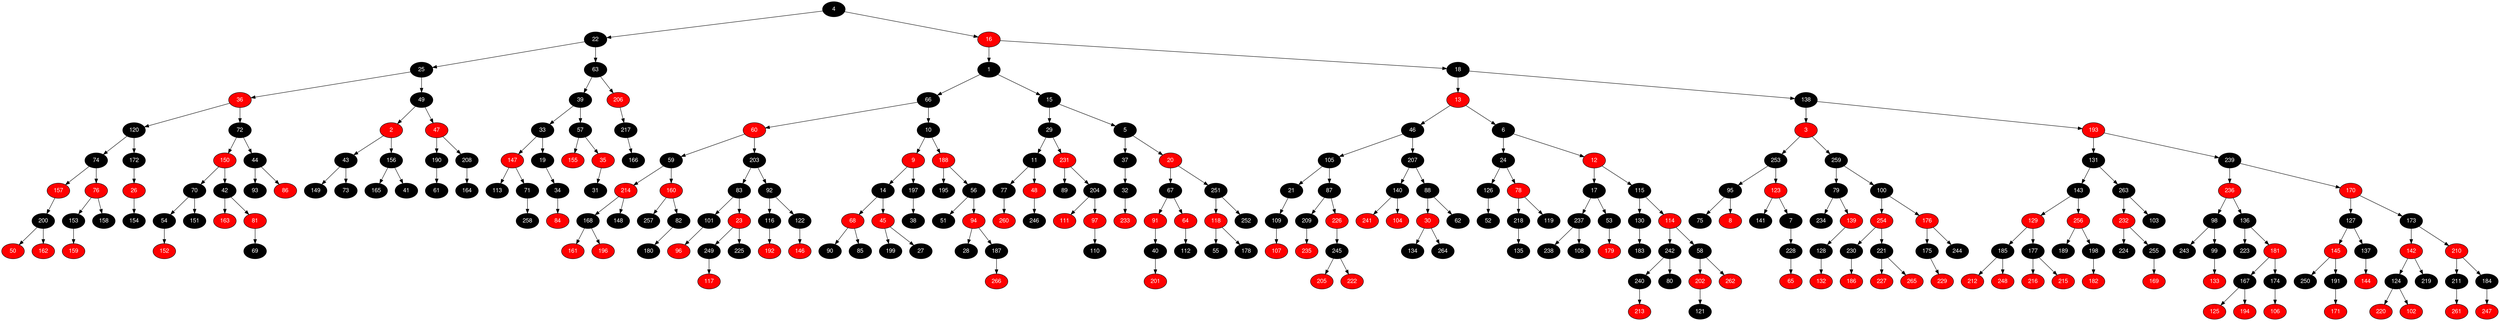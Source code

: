 digraph RB_Teste {
	node [fontname="Helvetica,Arial,sans-serif" style="filled"]
	edge [fontname="Helvetica,Arial,sans-serif" color="black"]

	{
		node [fillcolor=" black" fontcolor=" white"] 4 
		node [fillcolor=" black" fontcolor=" white"] 22 
		node [fillcolor=" black" fontcolor=" white"] 25 
		node [fillcolor=" red" fontcolor=" white"] 36 
		node [fillcolor=" black" fontcolor=" white"] 120 
		node [fillcolor=" black" fontcolor=" white"] 74 
		node [fillcolor=" red" fontcolor=" white"] 157 
		node [fillcolor=" black" fontcolor=" white"] 200 
		node [fillcolor=" red" fontcolor=" white"] 50 
		node [fillcolor=" red" fontcolor=" white"] 162 
		node [fillcolor=" red" fontcolor=" white"] 76 
		node [fillcolor=" black" fontcolor=" white"] 153 
		node [fillcolor=" red" fontcolor=" white"] 159 
		node [fillcolor=" black" fontcolor=" white"] 158 
		node [fillcolor=" black" fontcolor=" white"] 172 
		node [fillcolor=" red" fontcolor=" white"] 26 
		node [fillcolor=" black" fontcolor=" white"] 154 
		node [fillcolor=" black" fontcolor=" white"] 72 
		node [fillcolor=" red" fontcolor=" white"] 150 
		node [fillcolor=" black" fontcolor=" white"] 70 
		node [fillcolor=" black" fontcolor=" white"] 54 
		node [fillcolor=" red" fontcolor=" white"] 152 
		node [fillcolor=" black" fontcolor=" white"] 151 
		node [fillcolor=" black" fontcolor=" white"] 42 
		node [fillcolor=" red" fontcolor=" white"] 163 
		node [fillcolor=" red" fontcolor=" white"] 81 
		node [fillcolor=" black" fontcolor=" white"] 69 
		node [fillcolor=" black" fontcolor=" white"] 44 
		node [fillcolor=" black" fontcolor=" white"] 93 
		node [fillcolor=" red" fontcolor=" white"] 86 
		node [fillcolor=" black" fontcolor=" white"] 49 
		node [fillcolor=" red" fontcolor=" white"] 2 
		node [fillcolor=" black" fontcolor=" white"] 43 
		node [fillcolor=" black" fontcolor=" white"] 149 
		node [fillcolor=" black" fontcolor=" white"] 73 
		node [fillcolor=" black" fontcolor=" white"] 156 
		node [fillcolor=" black" fontcolor=" white"] 165 
		node [fillcolor=" black" fontcolor=" white"] 41 
		node [fillcolor=" red" fontcolor=" white"] 47 
		node [fillcolor=" black" fontcolor=" white"] 190 
		node [fillcolor=" black" fontcolor=" white"] 61 
		node [fillcolor=" black" fontcolor=" white"] 208 
		node [fillcolor=" black" fontcolor=" white"] 164 
		node [fillcolor=" black" fontcolor=" white"] 63 
		node [fillcolor=" black" fontcolor=" white"] 39 
		node [fillcolor=" black" fontcolor=" white"] 33 
		node [fillcolor=" red" fontcolor=" white"] 147 
		node [fillcolor=" black" fontcolor=" white"] 113 
		node [fillcolor=" black" fontcolor=" white"] 71 
		node [fillcolor=" black" fontcolor=" white"] 258 
		node [fillcolor=" black" fontcolor=" white"] 19 
		node [fillcolor=" black" fontcolor=" white"] 34 
		node [fillcolor=" red" fontcolor=" white"] 84 
		node [fillcolor=" black" fontcolor=" white"] 57 
		node [fillcolor=" red" fontcolor=" white"] 155 
		node [fillcolor=" red" fontcolor=" white"] 35 
		node [fillcolor=" black" fontcolor=" white"] 31 
		node [fillcolor=" red" fontcolor=" white"] 206 
		node [fillcolor=" black" fontcolor=" white"] 217 
		node [fillcolor=" black" fontcolor=" white"] 166 
		node [fillcolor=" red" fontcolor=" white"] 16 
		node [fillcolor=" black" fontcolor=" white"] 1 
		node [fillcolor=" black" fontcolor=" white"] 66 
		node [fillcolor=" red" fontcolor=" white"] 60 
		node [fillcolor=" black" fontcolor=" white"] 59 
		node [fillcolor=" red" fontcolor=" white"] 214 
		node [fillcolor=" black" fontcolor=" white"] 168 
		node [fillcolor=" red" fontcolor=" white"] 161 
		node [fillcolor=" red" fontcolor=" white"] 196 
		node [fillcolor=" black" fontcolor=" white"] 148 
		node [fillcolor=" red" fontcolor=" white"] 160 
		node [fillcolor=" black" fontcolor=" white"] 257 
		node [fillcolor=" black" fontcolor=" white"] 82 
		node [fillcolor=" black" fontcolor=" white"] 180 
		node [fillcolor=" black" fontcolor=" white"] 203 
		node [fillcolor=" black" fontcolor=" white"] 83 
		node [fillcolor=" black" fontcolor=" white"] 101 
		node [fillcolor=" red" fontcolor=" white"] 96 
		node [fillcolor=" red" fontcolor=" white"] 23 
		node [fillcolor=" black" fontcolor=" white"] 249 
		node [fillcolor=" red" fontcolor=" white"] 117 
		node [fillcolor=" black" fontcolor=" white"] 225 
		node [fillcolor=" black" fontcolor=" white"] 92 
		node [fillcolor=" black" fontcolor=" white"] 116 
		node [fillcolor=" red" fontcolor=" white"] 192 
		node [fillcolor=" black" fontcolor=" white"] 122 
		node [fillcolor=" red" fontcolor=" white"] 146 
		node [fillcolor=" black" fontcolor=" white"] 10 
		node [fillcolor=" red" fontcolor=" white"] 9 
		node [fillcolor=" black" fontcolor=" white"] 14 
		node [fillcolor=" red" fontcolor=" white"] 68 
		node [fillcolor=" black" fontcolor=" white"] 90 
		node [fillcolor=" black" fontcolor=" white"] 85 
		node [fillcolor=" red" fontcolor=" white"] 45 
		node [fillcolor=" black" fontcolor=" white"] 199 
		node [fillcolor=" black" fontcolor=" white"] 27 
		node [fillcolor=" black" fontcolor=" white"] 197 
		node [fillcolor=" black" fontcolor=" white"] 38 
		node [fillcolor=" red" fontcolor=" white"] 188 
		node [fillcolor=" black" fontcolor=" white"] 195 
		node [fillcolor=" black" fontcolor=" white"] 56 
		node [fillcolor=" black" fontcolor=" white"] 51 
		node [fillcolor=" red" fontcolor=" white"] 94 
		node [fillcolor=" black" fontcolor=" white"] 28 
		node [fillcolor=" black" fontcolor=" white"] 187 
		node [fillcolor=" red" fontcolor=" white"] 266 
		node [fillcolor=" black" fontcolor=" white"] 15 
		node [fillcolor=" black" fontcolor=" white"] 29 
		node [fillcolor=" black" fontcolor=" white"] 11 
		node [fillcolor=" black" fontcolor=" white"] 77 
		node [fillcolor=" red" fontcolor=" white"] 260 
		node [fillcolor=" red" fontcolor=" white"] 48 
		node [fillcolor=" black" fontcolor=" white"] 246 
		node [fillcolor=" red" fontcolor=" white"] 231 
		node [fillcolor=" black" fontcolor=" white"] 89 
		node [fillcolor=" black" fontcolor=" white"] 204 
		node [fillcolor=" red" fontcolor=" white"] 111 
		node [fillcolor=" red" fontcolor=" white"] 97 
		node [fillcolor=" black" fontcolor=" white"] 110 
		node [fillcolor=" black" fontcolor=" white"] 5 
		node [fillcolor=" black" fontcolor=" white"] 37 
		node [fillcolor=" black" fontcolor=" white"] 32 
		node [fillcolor=" red" fontcolor=" white"] 233 
		node [fillcolor=" red" fontcolor=" white"] 20 
		node [fillcolor=" black" fontcolor=" white"] 67 
		node [fillcolor=" red" fontcolor=" white"] 91 
		node [fillcolor=" black" fontcolor=" white"] 40 
		node [fillcolor=" red" fontcolor=" white"] 201 
		node [fillcolor=" red" fontcolor=" white"] 64 
		node [fillcolor=" black" fontcolor=" white"] 112 
		node [fillcolor=" black" fontcolor=" white"] 251 
		node [fillcolor=" red" fontcolor=" white"] 118 
		node [fillcolor=" black" fontcolor=" white"] 55 
		node [fillcolor=" black" fontcolor=" white"] 178 
		node [fillcolor=" black" fontcolor=" white"] 252 
		node [fillcolor=" black" fontcolor=" white"] 18 
		node [fillcolor=" red" fontcolor=" white"] 13 
		node [fillcolor=" black" fontcolor=" white"] 46 
		node [fillcolor=" black" fontcolor=" white"] 105 
		node [fillcolor=" black" fontcolor=" white"] 21 
		node [fillcolor=" black" fontcolor=" white"] 109 
		node [fillcolor=" red" fontcolor=" white"] 107 
		node [fillcolor=" black" fontcolor=" white"] 87 
		node [fillcolor=" black" fontcolor=" white"] 209 
		node [fillcolor=" red" fontcolor=" white"] 235 
		node [fillcolor=" red" fontcolor=" white"] 226 
		node [fillcolor=" black" fontcolor=" white"] 245 
		node [fillcolor=" red" fontcolor=" white"] 205 
		node [fillcolor=" red" fontcolor=" white"] 222 
		node [fillcolor=" black" fontcolor=" white"] 207 
		node [fillcolor=" black" fontcolor=" white"] 140 
		node [fillcolor=" red" fontcolor=" white"] 241 
		node [fillcolor=" red" fontcolor=" white"] 104 
		node [fillcolor=" black" fontcolor=" white"] 88 
		node [fillcolor=" red" fontcolor=" white"] 30 
		node [fillcolor=" black" fontcolor=" white"] 134 
		node [fillcolor=" black" fontcolor=" white"] 264 
		node [fillcolor=" black" fontcolor=" white"] 62 
		node [fillcolor=" black" fontcolor=" white"] 6 
		node [fillcolor=" black" fontcolor=" white"] 24 
		node [fillcolor=" black" fontcolor=" white"] 126 
		node [fillcolor=" black" fontcolor=" white"] 52 
		node [fillcolor=" red" fontcolor=" white"] 78 
		node [fillcolor=" black" fontcolor=" white"] 218 
		node [fillcolor=" black" fontcolor=" white"] 135 
		node [fillcolor=" black" fontcolor=" white"] 119 
		node [fillcolor=" red" fontcolor=" white"] 12 
		node [fillcolor=" black" fontcolor=" white"] 17 
		node [fillcolor=" black" fontcolor=" white"] 237 
		node [fillcolor=" black" fontcolor=" white"] 238 
		node [fillcolor=" black" fontcolor=" white"] 108 
		node [fillcolor=" black" fontcolor=" white"] 53 
		node [fillcolor=" red" fontcolor=" white"] 179 
		node [fillcolor=" black" fontcolor=" white"] 115 
		node [fillcolor=" black" fontcolor=" white"] 130 
		node [fillcolor=" black" fontcolor=" white"] 183 
		node [fillcolor=" red" fontcolor=" white"] 114 
		node [fillcolor=" black" fontcolor=" white"] 242 
		node [fillcolor=" black" fontcolor=" white"] 240 
		node [fillcolor=" red" fontcolor=" white"] 213 
		node [fillcolor=" black" fontcolor=" white"] 80 
		node [fillcolor=" black" fontcolor=" white"] 58 
		node [fillcolor=" red" fontcolor=" white"] 202 
		node [fillcolor=" black" fontcolor=" white"] 121 
		node [fillcolor=" red" fontcolor=" white"] 262 
		node [fillcolor=" black" fontcolor=" white"] 138 
		node [fillcolor=" red" fontcolor=" white"] 3 
		node [fillcolor=" black" fontcolor=" white"] 253 
		node [fillcolor=" black" fontcolor=" white"] 95 
		node [fillcolor=" black" fontcolor=" white"] 75 
		node [fillcolor=" red" fontcolor=" white"] 8 
		node [fillcolor=" red" fontcolor=" white"] 123 
		node [fillcolor=" black" fontcolor=" white"] 141 
		node [fillcolor=" black" fontcolor=" white"] 7 
		node [fillcolor=" black" fontcolor=" white"] 228 
		node [fillcolor=" red" fontcolor=" white"] 65 
		node [fillcolor=" black" fontcolor=" white"] 259 
		node [fillcolor=" black" fontcolor=" white"] 79 
		node [fillcolor=" black" fontcolor=" white"] 234 
		node [fillcolor=" red" fontcolor=" white"] 139 
		node [fillcolor=" black" fontcolor=" white"] 128 
		node [fillcolor=" red" fontcolor=" white"] 132 
		node [fillcolor=" black" fontcolor=" white"] 100 
		node [fillcolor=" red" fontcolor=" white"] 254 
		node [fillcolor=" black" fontcolor=" white"] 230 
		node [fillcolor=" red" fontcolor=" white"] 186 
		node [fillcolor=" black" fontcolor=" white"] 221 
		node [fillcolor=" red" fontcolor=" white"] 227 
		node [fillcolor=" red" fontcolor=" white"] 265 
		node [fillcolor=" red" fontcolor=" white"] 176 
		node [fillcolor=" black" fontcolor=" white"] 175 
		node [fillcolor=" red" fontcolor=" white"] 229 
		node [fillcolor=" black" fontcolor=" white"] 244 
		node [fillcolor=" red" fontcolor=" white"] 193 
		node [fillcolor=" black" fontcolor=" white"] 131 
		node [fillcolor=" black" fontcolor=" white"] 143 
		node [fillcolor=" red" fontcolor=" white"] 129 
		node [fillcolor=" black" fontcolor=" white"] 185 
		node [fillcolor=" red" fontcolor=" white"] 212 
		node [fillcolor=" red" fontcolor=" white"] 248 
		node [fillcolor=" black" fontcolor=" white"] 177 
		node [fillcolor=" red" fontcolor=" white"] 216 
		node [fillcolor=" red" fontcolor=" white"] 215 
		node [fillcolor=" red" fontcolor=" white"] 256 
		node [fillcolor=" black" fontcolor=" white"] 189 
		node [fillcolor=" black" fontcolor=" white"] 198 
		node [fillcolor=" red" fontcolor=" white"] 182 
		node [fillcolor=" black" fontcolor=" white"] 263 
		node [fillcolor=" red" fontcolor=" white"] 232 
		node [fillcolor=" black" fontcolor=" white"] 224 
		node [fillcolor=" black" fontcolor=" white"] 255 
		node [fillcolor=" red" fontcolor=" white"] 169 
		node [fillcolor=" black" fontcolor=" white"] 103 
		node [fillcolor=" black" fontcolor=" white"] 239 
		node [fillcolor=" red" fontcolor=" white"] 236 
		node [fillcolor=" black" fontcolor=" white"] 98 
		node [fillcolor=" black" fontcolor=" white"] 243 
		node [fillcolor=" black" fontcolor=" white"] 99 
		node [fillcolor=" red" fontcolor=" white"] 133 
		node [fillcolor=" black" fontcolor=" white"] 136 
		node [fillcolor=" black" fontcolor=" white"] 223 
		node [fillcolor=" red" fontcolor=" white"] 181 
		node [fillcolor=" black" fontcolor=" white"] 167 
		node [fillcolor=" red" fontcolor=" white"] 125 
		node [fillcolor=" red" fontcolor=" white"] 194 
		node [fillcolor=" black" fontcolor=" white"] 174 
		node [fillcolor=" red" fontcolor=" white"] 106 
		node [fillcolor=" red" fontcolor=" white"] 170 
		node [fillcolor=" black" fontcolor=" white"] 127 
		node [fillcolor=" red" fontcolor=" white"] 145 
		node [fillcolor=" black" fontcolor=" white"] 250 
		node [fillcolor=" black" fontcolor=" white"] 191 
		node [fillcolor=" red" fontcolor=" white"] 171 
		node [fillcolor=" black" fontcolor=" white"] 137 
		node [fillcolor=" red" fontcolor=" white"] 144 
		node [fillcolor=" black" fontcolor=" white"] 173 
		node [fillcolor=" red" fontcolor=" white"] 142 
		node [fillcolor=" black" fontcolor=" white"] 124 
		node [fillcolor=" red" fontcolor=" white"] 220 
		node [fillcolor=" red" fontcolor=" white"] 102 
		node [fillcolor=" black" fontcolor=" white"] 219 
		node [fillcolor=" red" fontcolor=" white"] 210 
		node [fillcolor=" black" fontcolor=" white"] 211 
		node [fillcolor=" red" fontcolor=" white"] 261 
		node [fillcolor=" black" fontcolor=" white"] 184 
		node [fillcolor=" red" fontcolor=" white"] 247 
	}

	4 -> 22 
	4 -> 16 
	22 -> 25 
	22 -> 63 
	25 -> 36 
	25 -> 49 
	36 -> 120 
	36 -> 72 
	120 -> 74 
	120 -> 172 
	74 -> 157 
	74 -> 76 
	157 -> 200 
	200 -> 50 
	200 -> 162 
	76 -> 153 
	76 -> 158 
	153 -> 159 
	172 -> 26 
	26 -> 154 
	72 -> 150 
	72 -> 44 
	150 -> 70 
	150 -> 42 
	70 -> 54 
	70 -> 151 
	54 -> 152 
	42 -> 163 
	42 -> 81 
	81 -> 69 
	44 -> 93 
	44 -> 86 
	49 -> 2 
	49 -> 47 
	2 -> 43 
	2 -> 156 
	43 -> 149 
	43 -> 73 
	156 -> 165 
	156 -> 41 
	47 -> 190 
	47 -> 208 
	190 -> 61 
	208 -> 164 
	63 -> 39 
	63 -> 206 
	39 -> 33 
	39 -> 57 
	33 -> 147 
	33 -> 19 
	147 -> 113 
	147 -> 71 
	71 -> 258 
	19 -> 34 
	34 -> 84 
	57 -> 155 
	57 -> 35 
	35 -> 31 
	206 -> 217 
	217 -> 166 
	16 -> 1 
	16 -> 18 
	1 -> 66 
	1 -> 15 
	66 -> 60 
	66 -> 10 
	60 -> 59 
	60 -> 203 
	59 -> 214 
	59 -> 160 
	214 -> 168 
	214 -> 148 
	168 -> 161 
	168 -> 196 
	160 -> 257 
	160 -> 82 
	82 -> 180 
	203 -> 83 
	203 -> 92 
	83 -> 101 
	83 -> 23 
	101 -> 96 
	23 -> 249 
	23 -> 225 
	249 -> 117 
	92 -> 116 
	92 -> 122 
	116 -> 192 
	122 -> 146 
	10 -> 9 
	10 -> 188 
	9 -> 14 
	9 -> 197 
	14 -> 68 
	14 -> 45 
	68 -> 90 
	68 -> 85 
	45 -> 199 
	45 -> 27 
	197 -> 38 
	188 -> 195 
	188 -> 56 
	56 -> 51 
	56 -> 94 
	94 -> 28 
	94 -> 187 
	187 -> 266 
	15 -> 29 
	15 -> 5 
	29 -> 11 
	29 -> 231 
	11 -> 77 
	11 -> 48 
	77 -> 260 
	48 -> 246 
	231 -> 89 
	231 -> 204 
	204 -> 111 
	204 -> 97 
	97 -> 110 
	5 -> 37 
	5 -> 20 
	37 -> 32 
	32 -> 233 
	20 -> 67 
	20 -> 251 
	67 -> 91 
	67 -> 64 
	91 -> 40 
	40 -> 201 
	64 -> 112 
	251 -> 118 
	251 -> 252 
	118 -> 55 
	118 -> 178 
	18 -> 13 
	18 -> 138 
	13 -> 46 
	13 -> 6 
	46 -> 105 
	46 -> 207 
	105 -> 21 
	105 -> 87 
	21 -> 109 
	109 -> 107 
	87 -> 209 
	87 -> 226 
	209 -> 235 
	226 -> 245 
	245 -> 205 
	245 -> 222 
	207 -> 140 
	207 -> 88 
	140 -> 241 
	140 -> 104 
	88 -> 30 
	88 -> 62 
	30 -> 134 
	30 -> 264 
	6 -> 24 
	6 -> 12 
	24 -> 126 
	24 -> 78 
	126 -> 52 
	78 -> 218 
	78 -> 119 
	218 -> 135 
	12 -> 17 
	12 -> 115 
	17 -> 237 
	17 -> 53 
	237 -> 238 
	237 -> 108 
	53 -> 179 
	115 -> 130 
	115 -> 114 
	130 -> 183 
	114 -> 242 
	114 -> 58 
	242 -> 240 
	242 -> 80 
	240 -> 213 
	58 -> 202 
	58 -> 262 
	202 -> 121 
	138 -> 3 
	138 -> 193 
	3 -> 253 
	3 -> 259 
	253 -> 95 
	253 -> 123 
	95 -> 75 
	95 -> 8 
	123 -> 141 
	123 -> 7 
	7 -> 228 
	228 -> 65 
	259 -> 79 
	259 -> 100 
	79 -> 234 
	79 -> 139 
	139 -> 128 
	128 -> 132 
	100 -> 254 
	100 -> 176 
	254 -> 230 
	254 -> 221 
	230 -> 186 
	221 -> 227 
	221 -> 265 
	176 -> 175 
	176 -> 244 
	175 -> 229 
	193 -> 131 
	193 -> 239 
	131 -> 143 
	131 -> 263 
	143 -> 129 
	143 -> 256 
	129 -> 185 
	129 -> 177 
	185 -> 212 
	185 -> 248 
	177 -> 216 
	177 -> 215 
	256 -> 189 
	256 -> 198 
	198 -> 182 
	263 -> 232 
	263 -> 103 
	232 -> 224 
	232 -> 255 
	255 -> 169 
	239 -> 236 
	239 -> 170 
	236 -> 98 
	236 -> 136 
	98 -> 243 
	98 -> 99 
	99 -> 133 
	136 -> 223 
	136 -> 181 
	181 -> 167 
	181 -> 174 
	167 -> 125 
	167 -> 194 
	174 -> 106 
	170 -> 127 
	170 -> 173 
	127 -> 145 
	127 -> 137 
	145 -> 250 
	145 -> 191 
	191 -> 171 
	137 -> 144 
	173 -> 142 
	173 -> 210 
	142 -> 124 
	142 -> 219 
	124 -> 220 
	124 -> 102 
	210 -> 211 
	210 -> 184 
	211 -> 261 
	184 -> 247 
}
